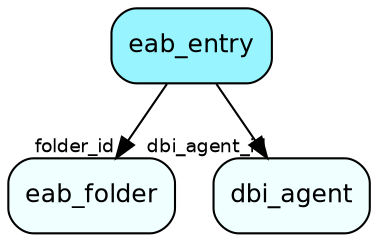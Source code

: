 digraph eab_entry  {
node [shape = box style="rounded, filled" fontname = "Helvetica" fontsize = "12" ]
edge [fontname = "Helvetica" fontsize = "9"]

eab_entry[fillcolor = "cadetblue1"]
eab_folder[fillcolor = "azure1"]
dbi_agent[fillcolor = "azure1"]
eab_entry -> eab_folder [headlabel = "folder_id"]
eab_entry -> dbi_agent [headlabel = "dbi_agent_id"]
}
